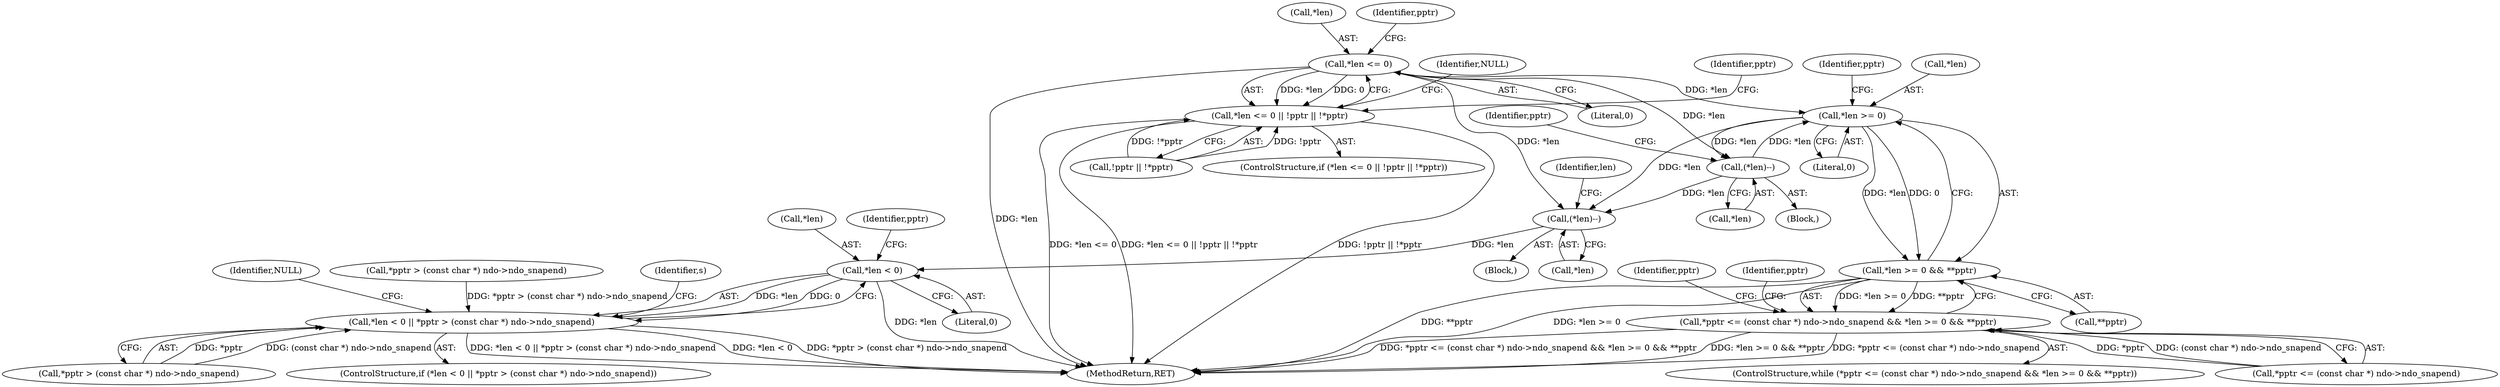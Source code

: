 digraph "1_tcpdump_d17507ffa3e9742199b02a66aa940e79ababfa30@pointer" {
"1000108" [label="(Call,*len <= 0)"];
"1000107" [label="(Call,*len <= 0 || !pptr || !*pptr)"];
"1000146" [label="(Call,*len >= 0)"];
"1000145" [label="(Call,*len >= 0 && **pptr)"];
"1000136" [label="(Call,*pptr <= (const char *) ndo->ndo_snapend && *len >= 0 && **pptr)"];
"1000157" [label="(Call,(*len)--)"];
"1000163" [label="(Call,(*len)--)"];
"1000168" [label="(Call,*len < 0)"];
"1000167" [label="(Call,*len < 0 || *pptr > (const char *) ndo->ndo_snapend)"];
"1000104" [label="(Block,)"];
"1000109" [label="(Call,*len)"];
"1000172" [label="(Call,*pptr > (const char *) ndo->ndo_snapend)"];
"1000167" [label="(Call,*len < 0 || *pptr > (const char *) ndo->ndo_snapend)"];
"1000170" [label="(Identifier,len)"];
"1000181" [label="(Identifier,NULL)"];
"1000136" [label="(Call,*pptr <= (const char *) ndo->ndo_snapend && *len >= 0 && **pptr)"];
"1000147" [label="(Call,*len)"];
"1000139" [label="(Identifier,pptr)"];
"1000112" [label="(Call,!pptr || !*pptr)"];
"1000145" [label="(Call,*len >= 0 && **pptr)"];
"1000171" [label="(Literal,0)"];
"1000169" [label="(Call,*len)"];
"1000119" [label="(Identifier,NULL)"];
"1000174" [label="(Identifier,pptr)"];
"1000121" [label="(Call,*pptr > (const char *) ndo->ndo_snapend)"];
"1000183" [label="(Identifier,s)"];
"1000152" [label="(Identifier,pptr)"];
"1000168" [label="(Call,*len < 0)"];
"1000146" [label="(Call,*len >= 0)"];
"1000114" [label="(Identifier,pptr)"];
"1000153" [label="(Block,)"];
"1000135" [label="(ControlStructure,while (*pptr <= (const char *) ndo->ndo_snapend && *len >= 0 && **pptr))"];
"1000156" [label="(Identifier,pptr)"];
"1000149" [label="(Literal,0)"];
"1000163" [label="(Call,(*len)--)"];
"1000164" [label="(Call,*len)"];
"1000158" [label="(Call,*len)"];
"1000166" [label="(ControlStructure,if (*len < 0 || *pptr > (const char *) ndo->ndo_snapend))"];
"1000162" [label="(Identifier,pptr)"];
"1000107" [label="(Call,*len <= 0 || !pptr || !*pptr)"];
"1000111" [label="(Literal,0)"];
"1000157" [label="(Call,(*len)--)"];
"1000150" [label="(Call,**pptr)"];
"1000108" [label="(Call,*len <= 0)"];
"1000123" [label="(Identifier,pptr)"];
"1000137" [label="(Call,*pptr <= (const char *) ndo->ndo_snapend)"];
"1000106" [label="(ControlStructure,if (*len <= 0 || !pptr || !*pptr))"];
"1000184" [label="(MethodReturn,RET)"];
"1000108" -> "1000107"  [label="AST: "];
"1000108" -> "1000111"  [label="CFG: "];
"1000109" -> "1000108"  [label="AST: "];
"1000111" -> "1000108"  [label="AST: "];
"1000114" -> "1000108"  [label="CFG: "];
"1000107" -> "1000108"  [label="CFG: "];
"1000108" -> "1000184"  [label="DDG: *len"];
"1000108" -> "1000107"  [label="DDG: *len"];
"1000108" -> "1000107"  [label="DDG: 0"];
"1000108" -> "1000146"  [label="DDG: *len"];
"1000108" -> "1000157"  [label="DDG: *len"];
"1000108" -> "1000163"  [label="DDG: *len"];
"1000107" -> "1000106"  [label="AST: "];
"1000107" -> "1000112"  [label="CFG: "];
"1000112" -> "1000107"  [label="AST: "];
"1000119" -> "1000107"  [label="CFG: "];
"1000123" -> "1000107"  [label="CFG: "];
"1000107" -> "1000184"  [label="DDG: *len <= 0"];
"1000107" -> "1000184"  [label="DDG: *len <= 0 || !pptr || !*pptr"];
"1000107" -> "1000184"  [label="DDG: !pptr || !*pptr"];
"1000112" -> "1000107"  [label="DDG: !pptr"];
"1000112" -> "1000107"  [label="DDG: !*pptr"];
"1000146" -> "1000145"  [label="AST: "];
"1000146" -> "1000149"  [label="CFG: "];
"1000147" -> "1000146"  [label="AST: "];
"1000149" -> "1000146"  [label="AST: "];
"1000152" -> "1000146"  [label="CFG: "];
"1000145" -> "1000146"  [label="CFG: "];
"1000146" -> "1000145"  [label="DDG: *len"];
"1000146" -> "1000145"  [label="DDG: 0"];
"1000157" -> "1000146"  [label="DDG: *len"];
"1000146" -> "1000157"  [label="DDG: *len"];
"1000146" -> "1000163"  [label="DDG: *len"];
"1000145" -> "1000136"  [label="AST: "];
"1000145" -> "1000150"  [label="CFG: "];
"1000150" -> "1000145"  [label="AST: "];
"1000136" -> "1000145"  [label="CFG: "];
"1000145" -> "1000184"  [label="DDG: **pptr"];
"1000145" -> "1000184"  [label="DDG: *len >= 0"];
"1000145" -> "1000136"  [label="DDG: *len >= 0"];
"1000145" -> "1000136"  [label="DDG: **pptr"];
"1000136" -> "1000135"  [label="AST: "];
"1000136" -> "1000137"  [label="CFG: "];
"1000137" -> "1000136"  [label="AST: "];
"1000156" -> "1000136"  [label="CFG: "];
"1000162" -> "1000136"  [label="CFG: "];
"1000136" -> "1000184"  [label="DDG: *pptr <= (const char *) ndo->ndo_snapend && *len >= 0 && **pptr"];
"1000136" -> "1000184"  [label="DDG: *len >= 0 && **pptr"];
"1000136" -> "1000184"  [label="DDG: *pptr <= (const char *) ndo->ndo_snapend"];
"1000137" -> "1000136"  [label="DDG: *pptr"];
"1000137" -> "1000136"  [label="DDG: (const char *) ndo->ndo_snapend"];
"1000157" -> "1000153"  [label="AST: "];
"1000157" -> "1000158"  [label="CFG: "];
"1000158" -> "1000157"  [label="AST: "];
"1000139" -> "1000157"  [label="CFG: "];
"1000157" -> "1000163"  [label="DDG: *len"];
"1000163" -> "1000104"  [label="AST: "];
"1000163" -> "1000164"  [label="CFG: "];
"1000164" -> "1000163"  [label="AST: "];
"1000170" -> "1000163"  [label="CFG: "];
"1000163" -> "1000168"  [label="DDG: *len"];
"1000168" -> "1000167"  [label="AST: "];
"1000168" -> "1000171"  [label="CFG: "];
"1000169" -> "1000168"  [label="AST: "];
"1000171" -> "1000168"  [label="AST: "];
"1000174" -> "1000168"  [label="CFG: "];
"1000167" -> "1000168"  [label="CFG: "];
"1000168" -> "1000184"  [label="DDG: *len"];
"1000168" -> "1000167"  [label="DDG: *len"];
"1000168" -> "1000167"  [label="DDG: 0"];
"1000167" -> "1000166"  [label="AST: "];
"1000167" -> "1000172"  [label="CFG: "];
"1000172" -> "1000167"  [label="AST: "];
"1000181" -> "1000167"  [label="CFG: "];
"1000183" -> "1000167"  [label="CFG: "];
"1000167" -> "1000184"  [label="DDG: *len < 0"];
"1000167" -> "1000184"  [label="DDG: *pptr > (const char *) ndo->ndo_snapend"];
"1000167" -> "1000184"  [label="DDG: *len < 0 || *pptr > (const char *) ndo->ndo_snapend"];
"1000172" -> "1000167"  [label="DDG: *pptr"];
"1000172" -> "1000167"  [label="DDG: (const char *) ndo->ndo_snapend"];
"1000121" -> "1000167"  [label="DDG: *pptr > (const char *) ndo->ndo_snapend"];
}
